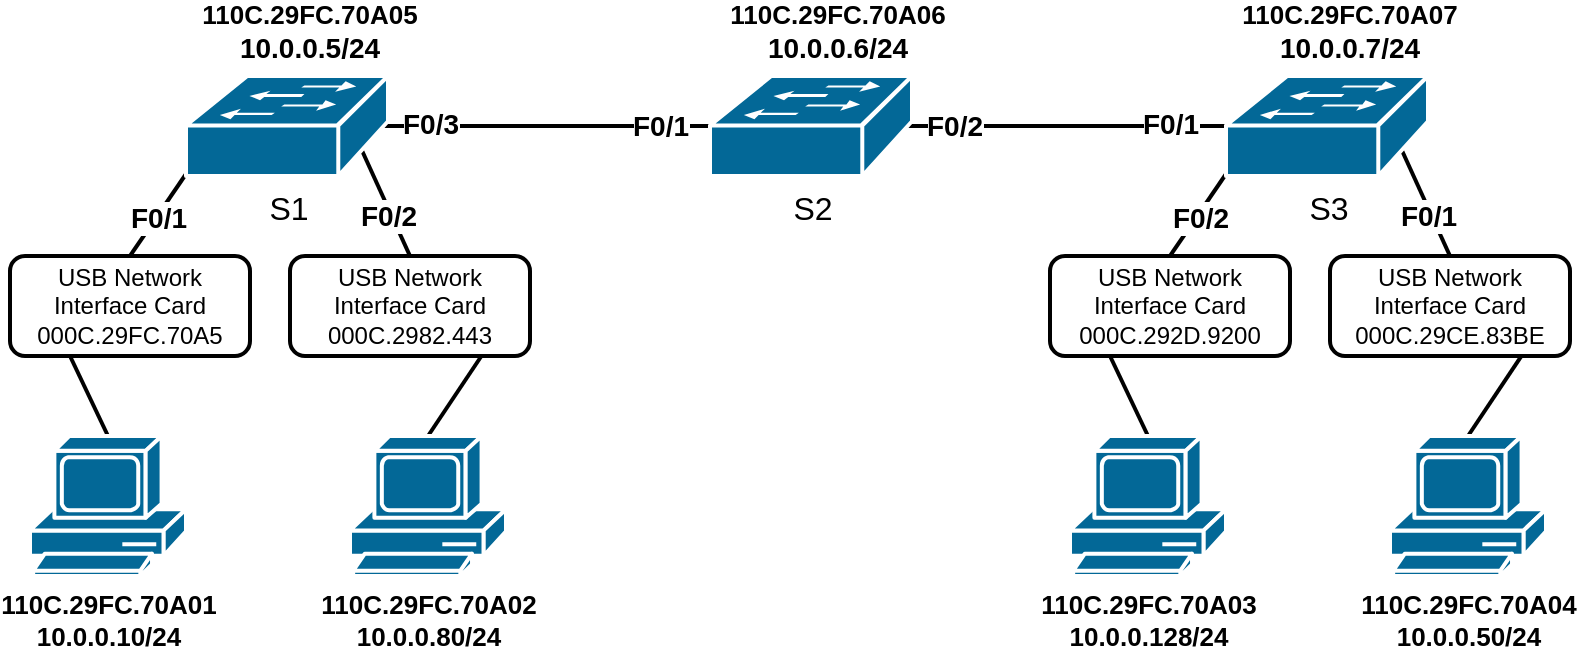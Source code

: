 <mxfile version="26.2.2">
  <diagram name="Seite-1" id="lDPX8A1a6DrfphTYEK8i">
    <mxGraphModel dx="954" dy="619" grid="1" gridSize="10" guides="1" tooltips="1" connect="1" arrows="1" fold="1" page="1" pageScale="1" pageWidth="827" pageHeight="1169" math="0" shadow="0">
      <root>
        <mxCell id="0" />
        <mxCell id="1" parent="0" />
        <mxCell id="sMKW2bcsABy4EJqkGroy-7" value="" style="endArrow=none;html=1;rounded=0;exitX=0.5;exitY=0;exitDx=0;exitDy=0;exitPerimeter=0;entryX=0.87;entryY=0.74;entryDx=0;entryDy=0;entryPerimeter=0;strokeWidth=2;" edge="1" parent="1" source="sMKW2bcsABy4EJqkGroy-19" target="sMKW2bcsABy4EJqkGroy-6">
          <mxGeometry width="50" height="50" relative="1" as="geometry">
            <mxPoint x="390" y="380" as="sourcePoint" />
            <mxPoint x="440" y="330" as="targetPoint" />
          </mxGeometry>
        </mxCell>
        <mxCell id="sMKW2bcsABy4EJqkGroy-32" value="&lt;font style=&quot;font-size: 14px;&quot;&gt;&lt;b style=&quot;&quot;&gt;F0/2&lt;/b&gt;&lt;/font&gt;" style="edgeLabel;html=1;align=center;verticalAlign=middle;resizable=0;points=[];" vertex="1" connectable="0" parent="sMKW2bcsABy4EJqkGroy-7">
          <mxGeometry x="-0.096" relative="1" as="geometry">
            <mxPoint y="4" as="offset" />
          </mxGeometry>
        </mxCell>
        <mxCell id="sMKW2bcsABy4EJqkGroy-8" value="" style="endArrow=none;html=1;rounded=0;exitX=0.5;exitY=0;exitDx=0;exitDy=0;exitPerimeter=0;entryX=0;entryY=0.98;entryDx=0;entryDy=0;entryPerimeter=0;strokeWidth=2;" edge="1" parent="1" source="sMKW2bcsABy4EJqkGroy-12" target="sMKW2bcsABy4EJqkGroy-6">
          <mxGeometry width="50" height="50" relative="1" as="geometry">
            <mxPoint x="203.5" y="451" as="sourcePoint" />
            <mxPoint x="133.5" y="360" as="targetPoint" />
          </mxGeometry>
        </mxCell>
        <mxCell id="sMKW2bcsABy4EJqkGroy-31" value="&lt;b&gt;&lt;font style=&quot;font-size: 14px;&quot;&gt;F0/1&lt;/font&gt;&lt;/b&gt;" style="edgeLabel;html=1;align=center;verticalAlign=middle;resizable=0;points=[];" vertex="1" connectable="0" parent="sMKW2bcsABy4EJqkGroy-8">
          <mxGeometry x="-0.055" relative="1" as="geometry">
            <mxPoint as="offset" />
          </mxGeometry>
        </mxCell>
        <mxCell id="sMKW2bcsABy4EJqkGroy-9" value="" style="endArrow=none;html=1;rounded=0;exitX=0.5;exitY=0;exitDx=0;exitDy=0;exitPerimeter=0;entryX=0;entryY=0.98;entryDx=0;entryDy=0;entryPerimeter=0;strokeWidth=2;" edge="1" parent="1" source="sMKW2bcsABy4EJqkGroy-22" target="sMKW2bcsABy4EJqkGroy-5">
          <mxGeometry width="50" height="50" relative="1" as="geometry">
            <mxPoint x="390" y="380" as="sourcePoint" />
            <mxPoint x="440" y="330" as="targetPoint" />
          </mxGeometry>
        </mxCell>
        <mxCell id="sMKW2bcsABy4EJqkGroy-33" value="&lt;b&gt;&lt;font style=&quot;font-size: 14px;&quot;&gt;F0/2&lt;/font&gt;&lt;/b&gt;" style="edgeLabel;html=1;align=center;verticalAlign=middle;resizable=0;points=[];" vertex="1" connectable="0" parent="sMKW2bcsABy4EJqkGroy-9">
          <mxGeometry x="-0.025" y="-1" relative="1" as="geometry">
            <mxPoint as="offset" />
          </mxGeometry>
        </mxCell>
        <mxCell id="sMKW2bcsABy4EJqkGroy-10" value="" style="endArrow=none;html=1;rounded=0;exitX=0.5;exitY=0;exitDx=0;exitDy=0;exitPerimeter=0;entryX=0.87;entryY=0.74;entryDx=0;entryDy=0;entryPerimeter=0;strokeWidth=2;" edge="1" parent="1" source="sMKW2bcsABy4EJqkGroy-23" target="sMKW2bcsABy4EJqkGroy-5">
          <mxGeometry width="50" height="50" relative="1" as="geometry">
            <mxPoint x="690" y="451" as="sourcePoint" />
            <mxPoint x="710" y="360" as="targetPoint" />
          </mxGeometry>
        </mxCell>
        <mxCell id="sMKW2bcsABy4EJqkGroy-34" value="&lt;b&gt;&lt;font style=&quot;font-size: 14px;&quot;&gt;F0/1&lt;/font&gt;&lt;/b&gt;" style="edgeLabel;html=1;align=center;verticalAlign=middle;resizable=0;points=[];" vertex="1" connectable="0" parent="sMKW2bcsABy4EJqkGroy-10">
          <mxGeometry x="0.078" y="1" relative="1" as="geometry">
            <mxPoint x="3" y="8" as="offset" />
          </mxGeometry>
        </mxCell>
        <mxCell id="sMKW2bcsABy4EJqkGroy-20" value="" style="endArrow=none;html=1;rounded=0;exitX=0.5;exitY=0;exitDx=0;exitDy=0;exitPerimeter=0;entryX=0.87;entryY=0.74;entryDx=0;entryDy=0;entryPerimeter=0;strokeWidth=2;" edge="1" parent="1" source="sMKW2bcsABy4EJqkGroy-1" target="sMKW2bcsABy4EJqkGroy-19">
          <mxGeometry width="50" height="50" relative="1" as="geometry">
            <mxPoint x="239" y="410" as="sourcePoint" />
            <mxPoint x="206" y="307" as="targetPoint" />
          </mxGeometry>
        </mxCell>
        <mxCell id="sMKW2bcsABy4EJqkGroy-21" value="" style="endArrow=none;html=1;rounded=0;exitX=0.5;exitY=0;exitDx=0;exitDy=0;exitPerimeter=0;entryX=0.25;entryY=1;entryDx=0;entryDy=0;strokeWidth=2;" edge="1" parent="1" source="sMKW2bcsABy4EJqkGroy-3" target="sMKW2bcsABy4EJqkGroy-12">
          <mxGeometry width="50" height="50" relative="1" as="geometry">
            <mxPoint x="79" y="410" as="sourcePoint" />
            <mxPoint x="118" y="319" as="targetPoint" />
          </mxGeometry>
        </mxCell>
        <mxCell id="sMKW2bcsABy4EJqkGroy-24" value="" style="endArrow=none;html=1;rounded=0;exitX=0.5;exitY=0;exitDx=0;exitDy=0;exitPerimeter=0;entryX=0.87;entryY=0.74;entryDx=0;entryDy=0;entryPerimeter=0;strokeWidth=2;" edge="1" parent="1" source="sMKW2bcsABy4EJqkGroy-4" target="sMKW2bcsABy4EJqkGroy-23">
          <mxGeometry width="50" height="50" relative="1" as="geometry">
            <mxPoint x="759" y="410" as="sourcePoint" />
            <mxPoint x="726" y="307" as="targetPoint" />
          </mxGeometry>
        </mxCell>
        <mxCell id="sMKW2bcsABy4EJqkGroy-25" value="" style="endArrow=none;html=1;rounded=0;exitX=0.5;exitY=0;exitDx=0;exitDy=0;exitPerimeter=0;entryX=0.25;entryY=1;entryDx=0;entryDy=0;strokeWidth=2;" edge="1" parent="1" source="sMKW2bcsABy4EJqkGroy-2" target="sMKW2bcsABy4EJqkGroy-22">
          <mxGeometry width="50" height="50" relative="1" as="geometry">
            <mxPoint x="599" y="410" as="sourcePoint" />
            <mxPoint x="638" y="319" as="targetPoint" />
          </mxGeometry>
        </mxCell>
        <mxCell id="sMKW2bcsABy4EJqkGroy-19" value="&lt;div&gt;USB Network Interface Card&lt;/div&gt;000C.2982.443" style="rounded=1;whiteSpace=wrap;html=1;fillColor=default;strokeWidth=2;" vertex="1" parent="1">
          <mxGeometry x="170" y="360" width="120" height="50" as="geometry" />
        </mxCell>
        <mxCell id="sMKW2bcsABy4EJqkGroy-12" value="&lt;div&gt;USB Network Interface Card&lt;/div&gt;000C.29FC.70A5" style="rounded=1;whiteSpace=wrap;html=1;fillColor=default;strokeWidth=2;" vertex="1" parent="1">
          <mxGeometry x="30" y="360" width="120" height="50" as="geometry" />
        </mxCell>
        <mxCell id="sMKW2bcsABy4EJqkGroy-22" value="&lt;div&gt;USB Network Interface Card&lt;/div&gt;000C.292D.9200" style="rounded=1;whiteSpace=wrap;html=1;fillColor=default;strokeWidth=2;" vertex="1" parent="1">
          <mxGeometry x="550" y="360" width="120" height="50" as="geometry" />
        </mxCell>
        <mxCell id="sMKW2bcsABy4EJqkGroy-23" value="&lt;div&gt;USB Network Interface Card&lt;/div&gt;000C.29CE.83BE" style="rounded=1;whiteSpace=wrap;html=1;fillColor=default;strokeWidth=2;" vertex="1" parent="1">
          <mxGeometry x="690" y="360" width="120" height="50" as="geometry" />
        </mxCell>
        <mxCell id="sMKW2bcsABy4EJqkGroy-3" value="&lt;font style=&quot;font-size: 13px;&quot;&gt;&lt;b&gt;110C.29FC.70A01&lt;/b&gt;&lt;/font&gt;&lt;div&gt;&lt;font style=&quot;font-size: 13px;&quot;&gt;&lt;b&gt;10.0.0.10/24&lt;/b&gt;&lt;/font&gt;&lt;/div&gt;" style="shape=mxgraph.cisco.computers_and_peripherals.pc;sketch=0;html=1;pointerEvents=1;dashed=0;fillColor=#036897;strokeColor=#ffffff;strokeWidth=2;verticalLabelPosition=bottom;verticalAlign=top;align=center;outlineConnect=0;" vertex="1" parent="1">
          <mxGeometry x="40" y="450" width="78" height="70" as="geometry" />
        </mxCell>
        <mxCell id="sMKW2bcsABy4EJqkGroy-1" value="&lt;b&gt;&lt;font style=&quot;font-size: 13px;&quot;&gt;110C.29FC.70A02&lt;/font&gt;&lt;/b&gt;&lt;div&gt;&lt;b&gt;&lt;font style=&quot;font-size: 13px;&quot;&gt;10.0.0.80/24&lt;/font&gt;&lt;/b&gt;&lt;/div&gt;" style="shape=mxgraph.cisco.computers_and_peripherals.pc;sketch=0;html=1;pointerEvents=1;dashed=0;fillColor=#036897;strokeColor=#ffffff;strokeWidth=2;verticalLabelPosition=bottom;verticalAlign=top;align=center;outlineConnect=0;" vertex="1" parent="1">
          <mxGeometry x="200" y="450" width="78" height="70" as="geometry" />
        </mxCell>
        <mxCell id="sMKW2bcsABy4EJqkGroy-2" value="&lt;font style=&quot;font-size: 13px;&quot;&gt;&lt;b&gt;110C.29FC.70A03&lt;/b&gt;&lt;/font&gt;&lt;div&gt;&lt;font style=&quot;font-size: 13px;&quot;&gt;&lt;b&gt;10.0.0.128/24&lt;/b&gt;&lt;/font&gt;&lt;/div&gt;" style="shape=mxgraph.cisco.computers_and_peripherals.pc;sketch=0;html=1;pointerEvents=1;dashed=0;fillColor=#036897;strokeColor=#ffffff;strokeWidth=2;verticalLabelPosition=bottom;verticalAlign=top;align=center;outlineConnect=0;" vertex="1" parent="1">
          <mxGeometry x="560" y="450" width="78" height="70" as="geometry" />
        </mxCell>
        <mxCell id="sMKW2bcsABy4EJqkGroy-4" value="&lt;font style=&quot;font-size: 13px;&quot;&gt;&lt;b&gt;110C.29FC.70A04&lt;/b&gt;&lt;/font&gt;&lt;div&gt;&lt;font style=&quot;font-size: 13px;&quot;&gt;&lt;b&gt;10.0.0.50/24&lt;/b&gt;&lt;/font&gt;&lt;/div&gt;" style="shape=mxgraph.cisco.computers_and_peripherals.pc;sketch=0;html=1;pointerEvents=1;dashed=0;fillColor=#036897;strokeColor=#ffffff;strokeWidth=2;verticalLabelPosition=bottom;verticalAlign=top;align=center;outlineConnect=0;" vertex="1" parent="1">
          <mxGeometry x="720" y="450" width="78" height="70" as="geometry" />
        </mxCell>
        <mxCell id="sMKW2bcsABy4EJqkGroy-26" value="" style="endArrow=none;html=1;rounded=0;exitX=0.98;exitY=0.5;exitDx=0;exitDy=0;exitPerimeter=0;entryX=0;entryY=0.5;entryDx=0;entryDy=0;entryPerimeter=0;strokeWidth=2;" edge="1" parent="1" source="sMKW2bcsABy4EJqkGroy-6" target="sMKW2bcsABy4EJqkGroy-5">
          <mxGeometry width="50" height="50" relative="1" as="geometry">
            <mxPoint x="300" y="263" as="sourcePoint" />
            <mxPoint x="335" y="220" as="targetPoint" />
          </mxGeometry>
        </mxCell>
        <mxCell id="sMKW2bcsABy4EJqkGroy-35" value="&lt;font style=&quot;font-size: 14px;&quot;&gt;&lt;b&gt;F0/3&lt;/b&gt;&lt;/font&gt;" style="edgeLabel;html=1;align=center;verticalAlign=middle;resizable=0;points=[];" vertex="1" connectable="0" parent="sMKW2bcsABy4EJqkGroy-26">
          <mxGeometry x="-0.894" y="1" relative="1" as="geometry">
            <mxPoint as="offset" />
          </mxGeometry>
        </mxCell>
        <mxCell id="sMKW2bcsABy4EJqkGroy-36" value="&lt;font style=&quot;font-size: 14px;&quot;&gt;&lt;b&gt;F0/1&lt;/b&gt;&lt;/font&gt;" style="edgeLabel;html=1;align=center;verticalAlign=middle;resizable=0;points=[];" vertex="1" connectable="0" parent="sMKW2bcsABy4EJqkGroy-26">
          <mxGeometry x="-0.348" relative="1" as="geometry">
            <mxPoint as="offset" />
          </mxGeometry>
        </mxCell>
        <mxCell id="sMKW2bcsABy4EJqkGroy-37" value="&lt;font style=&quot;font-size: 14px;&quot;&gt;&lt;b&gt;F0/2&lt;/b&gt;&lt;/font&gt;" style="edgeLabel;html=1;align=center;verticalAlign=middle;resizable=0;points=[];" vertex="1" connectable="0" parent="sMKW2bcsABy4EJqkGroy-26">
          <mxGeometry x="0.355" relative="1" as="geometry">
            <mxPoint as="offset" />
          </mxGeometry>
        </mxCell>
        <mxCell id="sMKW2bcsABy4EJqkGroy-38" value="&lt;font style=&quot;font-size: 14px;&quot;&gt;&lt;b&gt;F0/1&lt;/b&gt;&lt;/font&gt;" style="edgeLabel;html=1;align=center;verticalAlign=middle;resizable=0;points=[];" vertex="1" connectable="0" parent="sMKW2bcsABy4EJqkGroy-26">
          <mxGeometry x="0.868" y="1" relative="1" as="geometry">
            <mxPoint as="offset" />
          </mxGeometry>
        </mxCell>
        <mxCell id="sMKW2bcsABy4EJqkGroy-5" value="&lt;font style=&quot;font-size: 16px;&quot;&gt;S3&lt;/font&gt;" style="shape=mxgraph.cisco.switches.workgroup_switch;sketch=0;html=1;pointerEvents=1;dashed=0;fillColor=#036897;strokeColor=#ffffff;strokeWidth=2;verticalLabelPosition=bottom;verticalAlign=top;align=center;outlineConnect=0;" vertex="1" parent="1">
          <mxGeometry x="638" y="270" width="101" height="50" as="geometry" />
        </mxCell>
        <mxCell id="sMKW2bcsABy4EJqkGroy-6" value="&lt;font style=&quot;font-size: 16px;&quot;&gt;S1&lt;/font&gt;" style="shape=mxgraph.cisco.switches.workgroup_switch;sketch=0;html=1;pointerEvents=1;dashed=0;fillColor=#036897;strokeColor=#ffffff;strokeWidth=2;verticalLabelPosition=bottom;verticalAlign=top;align=center;outlineConnect=0;" vertex="1" parent="1">
          <mxGeometry x="118" y="270" width="101" height="50" as="geometry" />
        </mxCell>
        <mxCell id="sMKW2bcsABy4EJqkGroy-27" value="&lt;font style=&quot;font-size: 16px;&quot;&gt;S2&lt;/font&gt;" style="shape=mxgraph.cisco.switches.workgroup_switch;sketch=0;html=1;pointerEvents=1;dashed=0;fillColor=#036897;strokeColor=#ffffff;strokeWidth=2;verticalLabelPosition=bottom;verticalAlign=top;align=center;outlineConnect=0;" vertex="1" parent="1">
          <mxGeometry x="380" y="270" width="101" height="50" as="geometry" />
        </mxCell>
        <mxCell id="sMKW2bcsABy4EJqkGroy-28" value="&lt;b style=&quot;font-size: 13px; text-wrap-mode: nowrap;&quot;&gt;110C.29FC.70A05&lt;/b&gt;&lt;div&gt;&lt;b&gt;&lt;font style=&quot;font-size: 14px;&quot;&gt;10.0.0.5/24&lt;/font&gt;&lt;/b&gt;&lt;/div&gt;" style="text;html=1;align=center;verticalAlign=middle;whiteSpace=wrap;rounded=0;" vertex="1" parent="1">
          <mxGeometry x="150" y="233" width="60" height="30" as="geometry" />
        </mxCell>
        <mxCell id="sMKW2bcsABy4EJqkGroy-29" value="&lt;b style=&quot;font-size: 13px; text-wrap-mode: nowrap;&quot;&gt;110C.29FC.70A06&lt;/b&gt;&lt;div&gt;&lt;b&gt;&lt;font style=&quot;font-size: 14px;&quot;&gt;10.0.0.6/24&lt;/font&gt;&lt;/b&gt;&lt;/div&gt;" style="text;html=1;align=center;verticalAlign=middle;whiteSpace=wrap;rounded=0;" vertex="1" parent="1">
          <mxGeometry x="413.5" y="233" width="60" height="30" as="geometry" />
        </mxCell>
        <mxCell id="sMKW2bcsABy4EJqkGroy-30" value="&lt;b style=&quot;font-size: 13px; text-wrap-mode: nowrap;&quot;&gt;110C.29FC.70A07&lt;/b&gt;&lt;div&gt;&lt;b&gt;&lt;font style=&quot;font-size: 14px;&quot;&gt;10.0.0.7/24&lt;/font&gt;&lt;/b&gt;&lt;/div&gt;" style="text;html=1;align=center;verticalAlign=middle;whiteSpace=wrap;rounded=0;" vertex="1" parent="1">
          <mxGeometry x="670" y="233" width="60" height="30" as="geometry" />
        </mxCell>
      </root>
    </mxGraphModel>
  </diagram>
</mxfile>
